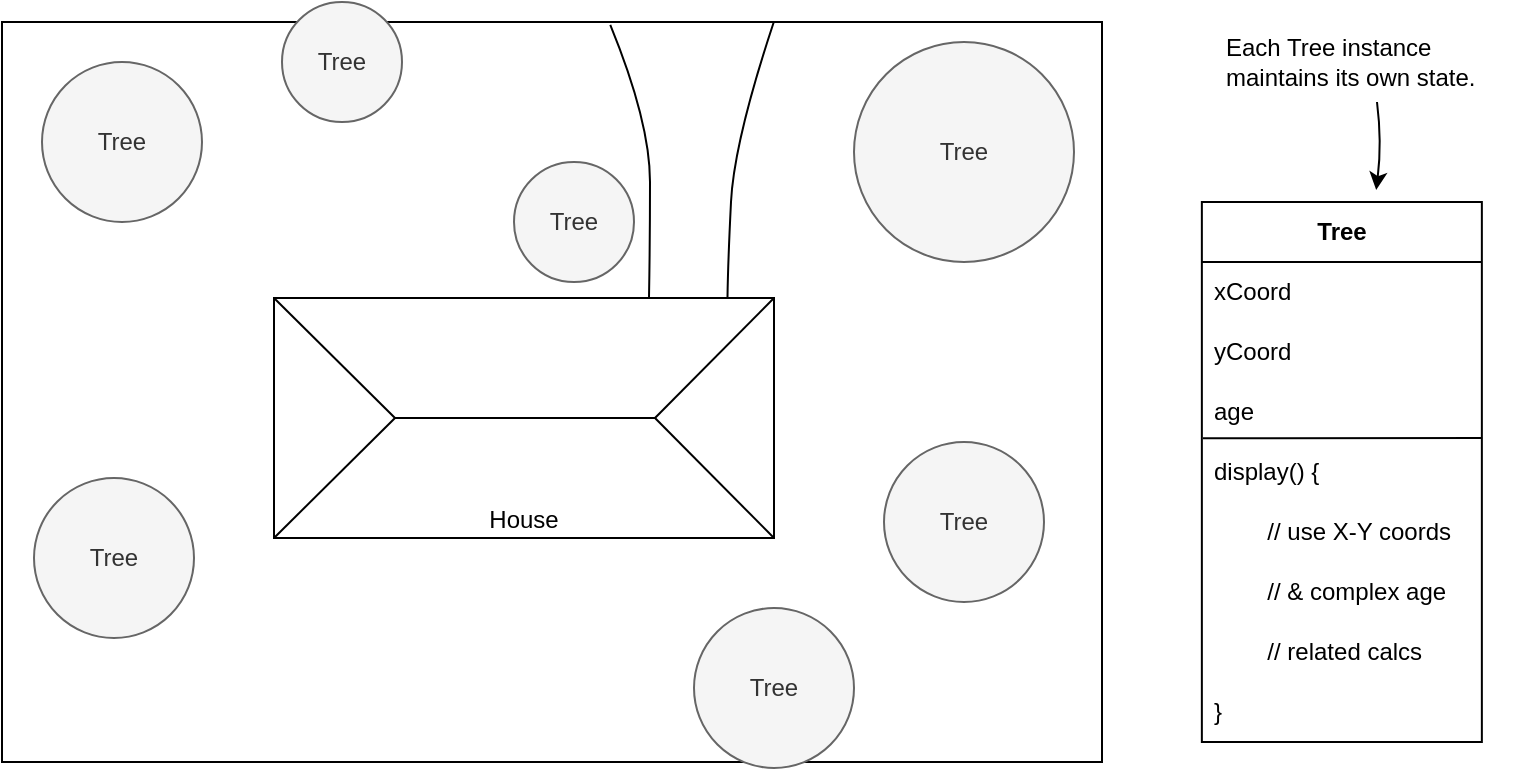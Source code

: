 <mxfile version="20.7.4" type="device"><diagram id="ahAyE9eUKxN_0jiChCt0" name="Sayfa -1"><mxGraphModel dx="539" dy="975" grid="1" gridSize="10" guides="1" tooltips="1" connect="1" arrows="1" fold="1" page="1" pageScale="1" pageWidth="827" pageHeight="1169" math="0" shadow="0"><root><mxCell id="0"/><mxCell id="1" parent="0"/><mxCell id="TAwgcaKTIraNa9z53k6l-1" value="" style="rounded=0;whiteSpace=wrap;html=1;" parent="1" vertex="1"><mxGeometry x="40" y="200" width="550" height="370" as="geometry"/></mxCell><mxCell id="TAwgcaKTIraNa9z53k6l-2" value="Tree" style="ellipse;whiteSpace=wrap;html=1;aspect=fixed;fillColor=#f5f5f5;fontColor=#333333;strokeColor=#666666;" parent="1" vertex="1"><mxGeometry x="60" y="220" width="80" height="80" as="geometry"/></mxCell><mxCell id="TAwgcaKTIraNa9z53k6l-3" value="Tree" style="ellipse;whiteSpace=wrap;html=1;aspect=fixed;fillColor=#f5f5f5;fontColor=#333333;strokeColor=#666666;" parent="1" vertex="1"><mxGeometry x="180" y="190" width="60" height="60" as="geometry"/></mxCell><mxCell id="TAwgcaKTIraNa9z53k6l-4" value="Tree" style="ellipse;whiteSpace=wrap;html=1;aspect=fixed;fillColor=#f5f5f5;fontColor=#333333;strokeColor=#666666;" parent="1" vertex="1"><mxGeometry x="56" y="428" width="80" height="80" as="geometry"/></mxCell><mxCell id="TAwgcaKTIraNa9z53k6l-5" value="Tree" style="ellipse;whiteSpace=wrap;html=1;aspect=fixed;fillColor=#f5f5f5;fontColor=#333333;strokeColor=#666666;" parent="1" vertex="1"><mxGeometry x="466" y="210" width="110" height="110" as="geometry"/></mxCell><mxCell id="TAwgcaKTIraNa9z53k6l-6" value="Tree" style="ellipse;whiteSpace=wrap;html=1;aspect=fixed;fillColor=#f5f5f5;fontColor=#333333;strokeColor=#666666;" parent="1" vertex="1"><mxGeometry x="481" y="410" width="80" height="80" as="geometry"/></mxCell><mxCell id="TAwgcaKTIraNa9z53k6l-7" value="Tree" style="ellipse;whiteSpace=wrap;html=1;aspect=fixed;fillColor=#f5f5f5;fontColor=#333333;strokeColor=#666666;" parent="1" vertex="1"><mxGeometry x="386" y="493" width="80" height="80" as="geometry"/></mxCell><mxCell id="TAwgcaKTIraNa9z53k6l-8" value="Tree" style="ellipse;whiteSpace=wrap;html=1;aspect=fixed;fillColor=#f5f5f5;fontColor=#333333;strokeColor=#666666;" parent="1" vertex="1"><mxGeometry x="296" y="270" width="60" height="60" as="geometry"/></mxCell><mxCell id="TAwgcaKTIraNa9z53k6l-9" value="House" style="rounded=0;whiteSpace=wrap;html=1;verticalAlign=bottom;" parent="1" vertex="1"><mxGeometry x="176" y="338" width="250" height="120" as="geometry"/></mxCell><mxCell id="TAwgcaKTIraNa9z53k6l-10" value="" style="endArrow=none;html=1;entryX=0.75;entryY=0;entryDx=0;entryDy=0;exitX=0.518;exitY=0.004;exitDx=0;exitDy=0;exitPerimeter=0;curved=1;" parent="1" target="TAwgcaKTIraNa9z53k6l-9" edge="1"><mxGeometry width="50" height="50" relative="1" as="geometry"><mxPoint x="344.14" y="201.48" as="sourcePoint"/><mxPoint x="316" y="720" as="targetPoint"/><Array as="points"><mxPoint x="364" y="250"/><mxPoint x="364" y="310"/></Array></mxGeometry></mxCell><mxCell id="TAwgcaKTIraNa9z53k6l-11" value="" style="endArrow=none;html=1;curved=1;exitX=0.907;exitY=-0.004;exitDx=0;exitDy=0;exitPerimeter=0;entryX=0.63;entryY=0;entryDx=0;entryDy=0;entryPerimeter=0;" parent="1" source="TAwgcaKTIraNa9z53k6l-9" edge="1"><mxGeometry width="50" height="50" relative="1" as="geometry"><mxPoint x="266" y="730" as="sourcePoint"/><mxPoint x="425.9" y="200" as="targetPoint"/><Array as="points"><mxPoint x="403" y="320"/><mxPoint x="406" y="260"/></Array></mxGeometry></mxCell><mxCell id="TAwgcaKTIraNa9z53k6l-12" value="" style="endArrow=none;html=1;rounded=0;exitX=0;exitY=0;exitDx=0;exitDy=0;" parent="1" source="TAwgcaKTIraNa9z53k6l-9" edge="1"><mxGeometry width="50" height="50" relative="1" as="geometry"><mxPoint x="196.5" y="358" as="sourcePoint"/><mxPoint x="236.5" y="398" as="targetPoint"/></mxGeometry></mxCell><mxCell id="TAwgcaKTIraNa9z53k6l-16" value="" style="endArrow=none;html=1;rounded=0;exitX=0;exitY=1;exitDx=0;exitDy=0;" parent="1" source="TAwgcaKTIraNa9z53k6l-9" edge="1"><mxGeometry width="50" height="50" relative="1" as="geometry"><mxPoint x="196.5" y="438" as="sourcePoint"/><mxPoint x="236.5" y="398" as="targetPoint"/></mxGeometry></mxCell><mxCell id="TAwgcaKTIraNa9z53k6l-17" value="" style="endArrow=none;html=1;rounded=0;exitX=1;exitY=0;exitDx=0;exitDy=0;" parent="1" source="TAwgcaKTIraNa9z53k6l-9" edge="1"><mxGeometry width="50" height="50" relative="1" as="geometry"><mxPoint x="405.5" y="358" as="sourcePoint"/><mxPoint x="366.5" y="398" as="targetPoint"/></mxGeometry></mxCell><mxCell id="TAwgcaKTIraNa9z53k6l-18" value="" style="endArrow=none;html=1;rounded=0;exitX=1;exitY=1;exitDx=0;exitDy=0;" parent="1" source="TAwgcaKTIraNa9z53k6l-9" edge="1"><mxGeometry width="50" height="50" relative="1" as="geometry"><mxPoint x="405.5" y="438" as="sourcePoint"/><mxPoint x="366.5" y="398" as="targetPoint"/></mxGeometry></mxCell><mxCell id="TAwgcaKTIraNa9z53k6l-19" value="" style="endArrow=none;html=1;rounded=0;" parent="1" edge="1"><mxGeometry width="50" height="50" relative="1" as="geometry"><mxPoint x="236.5" y="398" as="sourcePoint"/><mxPoint x="366.5" y="398" as="targetPoint"/></mxGeometry></mxCell><mxCell id="g-SnJoPOYKFvdP2yrWc7-1" value="Tree" style="swimlane;fontStyle=1;childLayout=stackLayout;horizontal=1;startSize=30;horizontalStack=0;resizeParent=1;resizeParentMax=0;resizeLast=0;collapsible=1;marginBottom=0;whiteSpace=wrap;html=1;" vertex="1" parent="1"><mxGeometry x="639.93" y="290" width="140" height="270" as="geometry"/></mxCell><mxCell id="g-SnJoPOYKFvdP2yrWc7-2" value="xCoord" style="text;strokeColor=none;fillColor=none;align=left;verticalAlign=middle;spacingLeft=4;spacingRight=4;overflow=hidden;points=[[0,0.5],[1,0.5]];portConstraint=eastwest;rotatable=0;whiteSpace=wrap;html=1;" vertex="1" parent="g-SnJoPOYKFvdP2yrWc7-1"><mxGeometry y="30" width="140" height="30" as="geometry"/></mxCell><mxCell id="g-SnJoPOYKFvdP2yrWc7-3" value="yCoord" style="text;strokeColor=none;fillColor=none;align=left;verticalAlign=middle;spacingLeft=4;spacingRight=4;overflow=hidden;points=[[0,0.5],[1,0.5]];portConstraint=eastwest;rotatable=0;whiteSpace=wrap;html=1;" vertex="1" parent="g-SnJoPOYKFvdP2yrWc7-1"><mxGeometry y="60" width="140" height="30" as="geometry"/></mxCell><mxCell id="g-SnJoPOYKFvdP2yrWc7-4" value="age" style="text;strokeColor=none;fillColor=none;align=left;verticalAlign=middle;spacingLeft=4;spacingRight=4;overflow=hidden;points=[[0,0.5],[1,0.5]];portConstraint=eastwest;rotatable=0;whiteSpace=wrap;html=1;" vertex="1" parent="g-SnJoPOYKFvdP2yrWc7-1"><mxGeometry y="90" width="140" height="30" as="geometry"/></mxCell><mxCell id="g-SnJoPOYKFvdP2yrWc7-8" value="display() {" style="text;strokeColor=none;fillColor=none;align=left;verticalAlign=middle;spacingLeft=4;spacingRight=4;overflow=hidden;points=[[0,0.5],[1,0.5]];portConstraint=eastwest;rotatable=0;whiteSpace=wrap;html=1;" vertex="1" parent="g-SnJoPOYKFvdP2yrWc7-1"><mxGeometry y="120" width="140" height="30" as="geometry"/></mxCell><mxCell id="g-SnJoPOYKFvdP2yrWc7-7" value="&lt;span style=&quot;white-space: pre;&quot;&gt;&#9;&lt;/span&gt;// use X-Y coords" style="text;strokeColor=none;fillColor=none;align=left;verticalAlign=middle;spacingLeft=4;spacingRight=4;overflow=hidden;points=[[0,0.5],[1,0.5]];portConstraint=eastwest;rotatable=0;whiteSpace=wrap;html=1;" vertex="1" parent="g-SnJoPOYKFvdP2yrWc7-1"><mxGeometry y="150" width="140" height="30" as="geometry"/></mxCell><mxCell id="g-SnJoPOYKFvdP2yrWc7-6" value="&lt;span style=&quot;white-space: pre;&quot;&gt;&#9;&lt;/span&gt;// &amp;amp; complex age" style="text;strokeColor=none;fillColor=none;align=left;verticalAlign=middle;spacingLeft=4;spacingRight=4;overflow=hidden;points=[[0,0.5],[1,0.5]];portConstraint=eastwest;rotatable=0;whiteSpace=wrap;html=1;" vertex="1" parent="g-SnJoPOYKFvdP2yrWc7-1"><mxGeometry y="180" width="140" height="30" as="geometry"/></mxCell><mxCell id="g-SnJoPOYKFvdP2yrWc7-5" value="&lt;span style=&quot;white-space: pre;&quot;&gt;&#9;&lt;/span&gt;// related calcs" style="text;strokeColor=none;fillColor=none;align=left;verticalAlign=middle;spacingLeft=4;spacingRight=4;overflow=hidden;points=[[0,0.5],[1,0.5]];portConstraint=eastwest;rotatable=0;whiteSpace=wrap;html=1;" vertex="1" parent="g-SnJoPOYKFvdP2yrWc7-1"><mxGeometry y="210" width="140" height="30" as="geometry"/></mxCell><mxCell id="g-SnJoPOYKFvdP2yrWc7-10" value="}" style="text;strokeColor=none;fillColor=none;align=left;verticalAlign=middle;spacingLeft=4;spacingRight=4;overflow=hidden;points=[[0,0.5],[1,0.5]];portConstraint=eastwest;rotatable=0;whiteSpace=wrap;html=1;" vertex="1" parent="g-SnJoPOYKFvdP2yrWc7-1"><mxGeometry y="240" width="140" height="30" as="geometry"/></mxCell><mxCell id="g-SnJoPOYKFvdP2yrWc7-9" value="" style="endArrow=none;html=1;rounded=0;exitX=0.004;exitY=-0.061;exitDx=0;exitDy=0;exitPerimeter=0;entryX=1.001;entryY=0.933;entryDx=0;entryDy=0;entryPerimeter=0;" edge="1" parent="g-SnJoPOYKFvdP2yrWc7-1" source="g-SnJoPOYKFvdP2yrWc7-8" target="g-SnJoPOYKFvdP2yrWc7-4"><mxGeometry width="50" height="50" relative="1" as="geometry"><mxPoint x="-30" y="320" as="sourcePoint"/><mxPoint x="20" y="270" as="targetPoint"/></mxGeometry></mxCell><mxCell id="g-SnJoPOYKFvdP2yrWc7-11" value="&lt;div&gt;Each Tree instance&lt;/div&gt;&lt;div&gt;maintains its own state.&lt;/div&gt;" style="text;html=1;align=left;verticalAlign=middle;resizable=0;points=[];autosize=1;strokeColor=none;fillColor=none;" vertex="1" parent="1"><mxGeometry x="650" y="200" width="150" height="40" as="geometry"/></mxCell><mxCell id="g-SnJoPOYKFvdP2yrWc7-12" value="" style="endArrow=classic;html=1;spacingTop=0;spacingBottom=0;targetPerimeterSpacing=6;curved=1;" edge="1" parent="1" source="g-SnJoPOYKFvdP2yrWc7-11" target="g-SnJoPOYKFvdP2yrWc7-1"><mxGeometry width="50" height="50" relative="1" as="geometry"><mxPoint x="880" y="380" as="sourcePoint"/><mxPoint x="930" y="330" as="targetPoint"/><Array as="points"><mxPoint x="730" y="260"/></Array></mxGeometry></mxCell></root></mxGraphModel></diagram></mxfile>